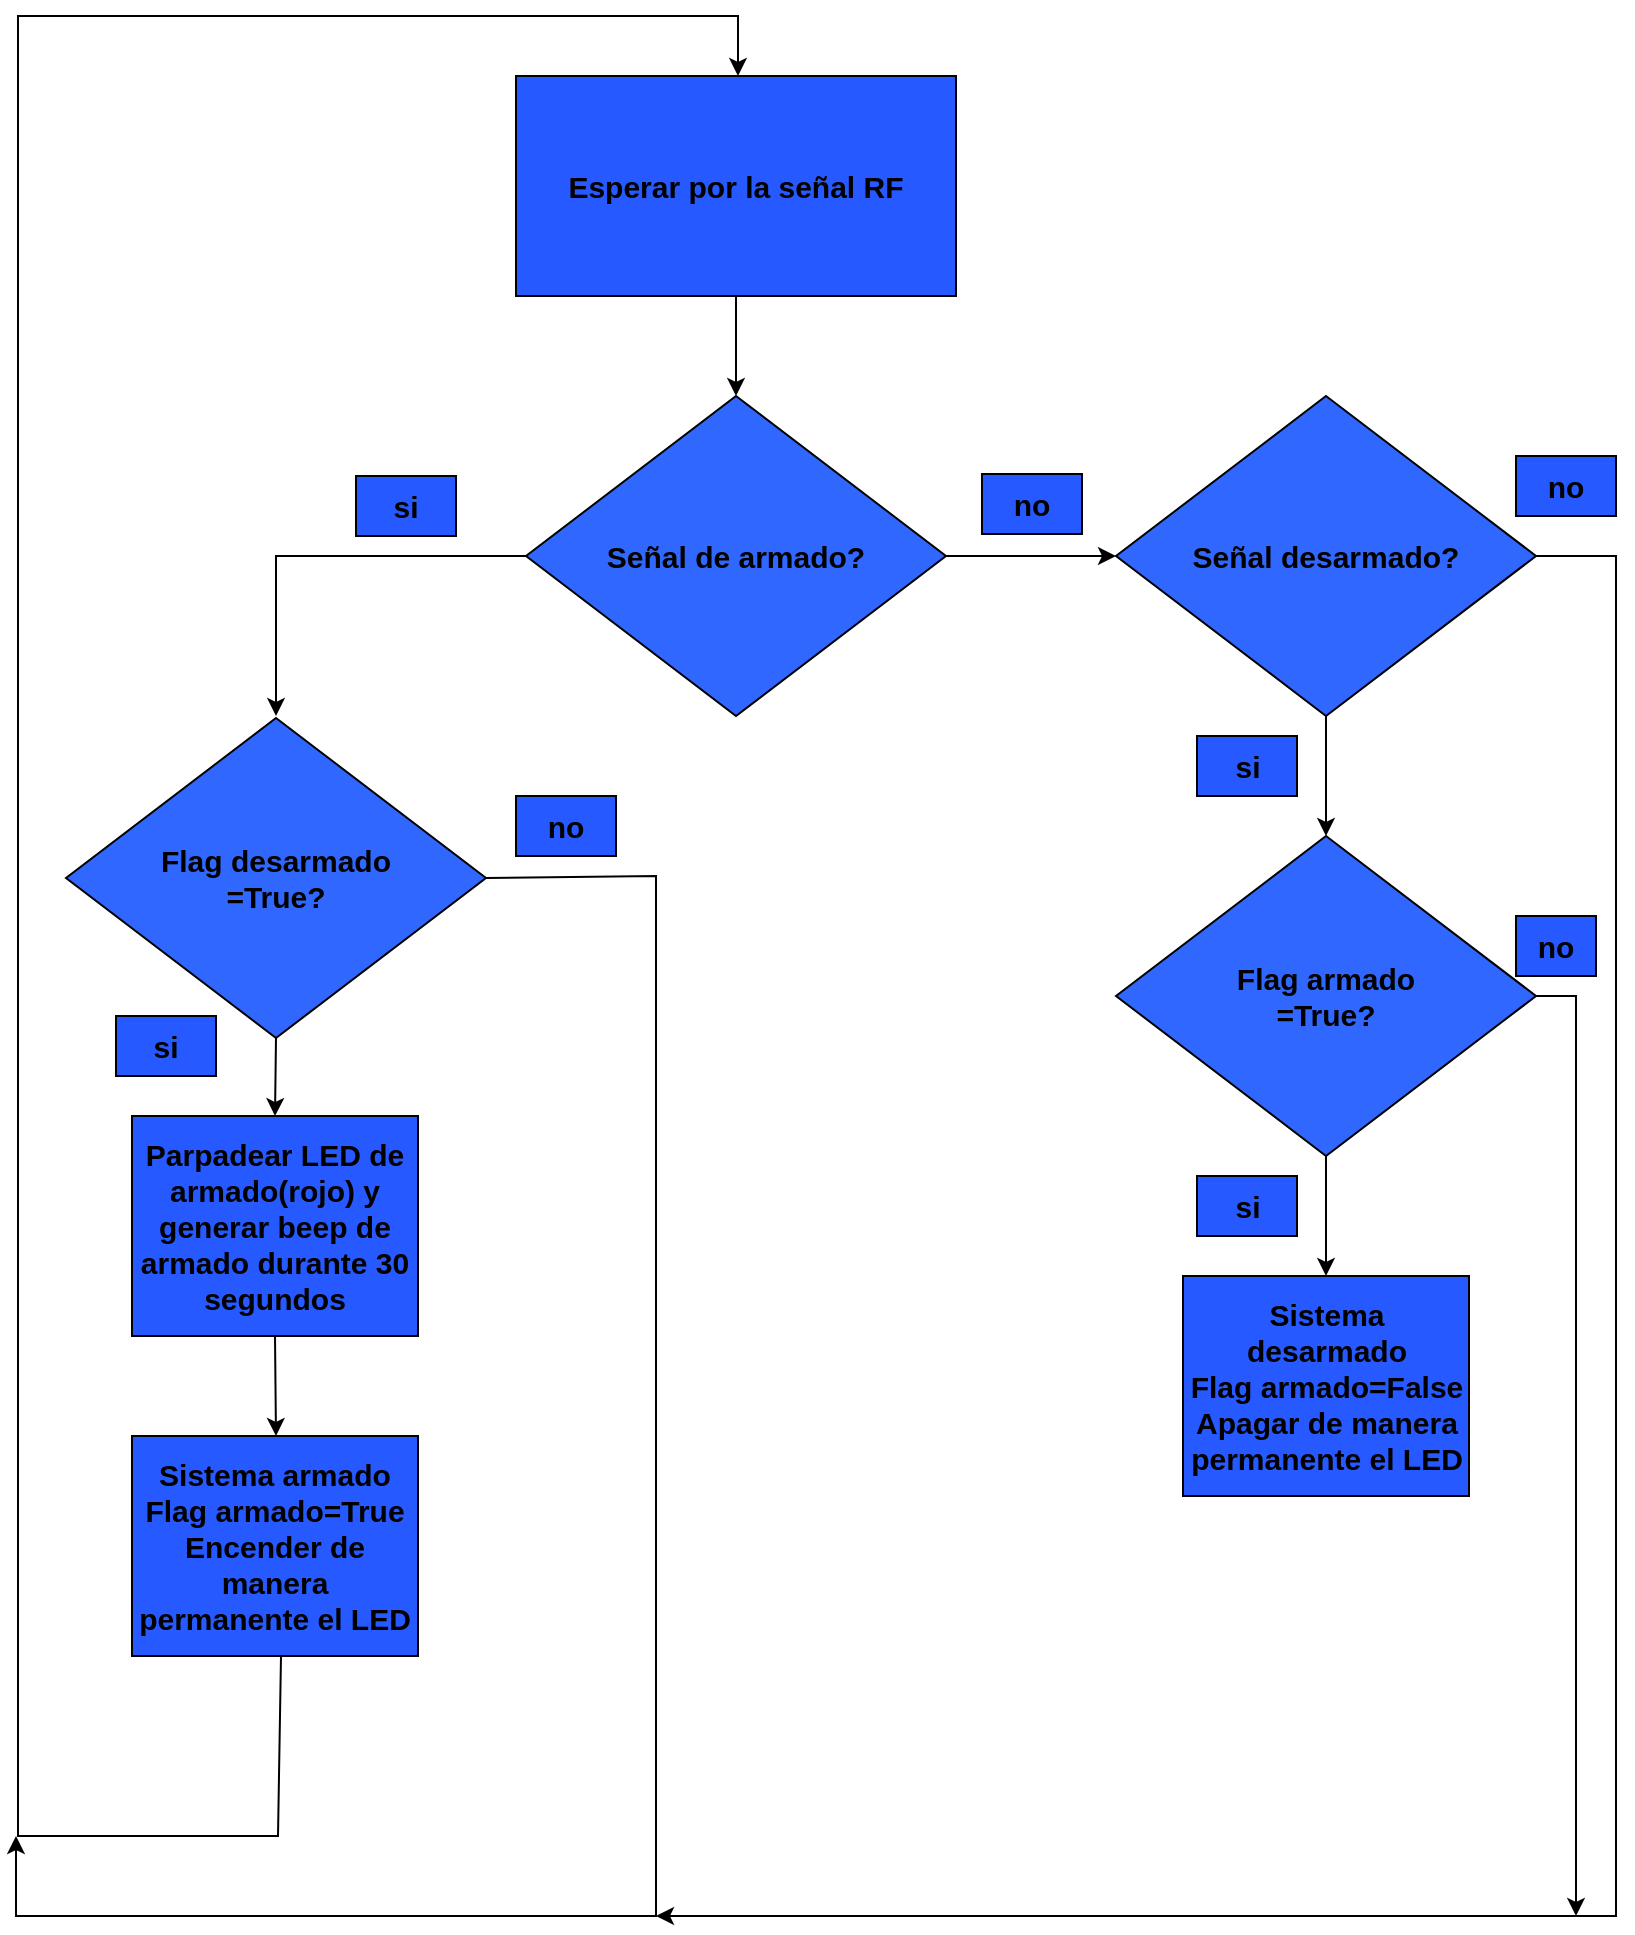 <mxfile version="24.0.2" type="device">
  <diagram name="Page-1" id="p-SouLgRg3kwMv0pZOvw">
    <mxGraphModel dx="1434" dy="751" grid="1" gridSize="10" guides="1" tooltips="1" connect="1" arrows="1" fold="1" page="1" pageScale="1" pageWidth="850" pageHeight="1100" math="0" shadow="0">
      <root>
        <mxCell id="0" />
        <mxCell id="1" parent="0" />
        <mxCell id="Uqw8qJNZfMgFVZG7fS5e-1" value="&lt;b&gt;&lt;font style=&quot;font-size: 15px;&quot;&gt;Esperar por la señal RF&lt;/font&gt;&lt;/b&gt;" style="rounded=0;whiteSpace=wrap;html=1;fillColor=#2659FF;" vertex="1" parent="1">
          <mxGeometry x="290" y="40" width="220" height="110" as="geometry" />
        </mxCell>
        <mxCell id="Uqw8qJNZfMgFVZG7fS5e-2" value="&lt;b&gt;&lt;font style=&quot;font-size: 15px;&quot;&gt;Parpadear LED de armado(rojo) y generar beep de armado durante 30 segundos&lt;/font&gt;&lt;/b&gt;" style="rounded=0;whiteSpace=wrap;html=1;fillColor=#2659FF;" vertex="1" parent="1">
          <mxGeometry x="98" y="560" width="143" height="110" as="geometry" />
        </mxCell>
        <mxCell id="Uqw8qJNZfMgFVZG7fS5e-4" value="&lt;b&gt;&lt;font style=&quot;font-size: 15px;&quot;&gt;Señal de armado?&lt;/font&gt;&lt;/b&gt;" style="rhombus;whiteSpace=wrap;html=1;fillColor=#3068FF;" vertex="1" parent="1">
          <mxGeometry x="295" y="200" width="210" height="160" as="geometry" />
        </mxCell>
        <mxCell id="Uqw8qJNZfMgFVZG7fS5e-5" value="&lt;span style=&quot;font-size: 15px;&quot;&gt;&lt;b&gt;Flag desarmado&lt;/b&gt;&lt;/span&gt;&lt;div&gt;&lt;span style=&quot;font-size: 15px;&quot;&gt;&lt;b&gt;=True?&lt;/b&gt;&lt;/span&gt;&lt;/div&gt;" style="rhombus;whiteSpace=wrap;html=1;fillColor=#3068FF;" vertex="1" parent="1">
          <mxGeometry x="65" y="361" width="210" height="160" as="geometry" />
        </mxCell>
        <mxCell id="Uqw8qJNZfMgFVZG7fS5e-6" value="&lt;span style=&quot;font-size: 15px;&quot;&gt;&lt;b&gt;Señal desarmado?&lt;/b&gt;&lt;/span&gt;" style="rhombus;whiteSpace=wrap;html=1;fillColor=#3068FF;" vertex="1" parent="1">
          <mxGeometry x="590" y="200" width="210" height="160" as="geometry" />
        </mxCell>
        <mxCell id="Uqw8qJNZfMgFVZG7fS5e-7" value="&lt;b&gt;&lt;font style=&quot;font-size: 15px;&quot;&gt;Sistema armado&lt;/font&gt;&lt;/b&gt;&lt;div&gt;&lt;span style=&quot;font-size: 15px;&quot;&gt;&lt;b&gt;Flag armado=True&lt;br&gt;&lt;/b&gt;&lt;/span&gt;&lt;div&gt;&lt;b&gt;&lt;font style=&quot;font-size: 15px;&quot;&gt;Encender de manera permanente el LED&lt;/font&gt;&lt;/b&gt;&lt;/div&gt;&lt;/div&gt;" style="rounded=0;whiteSpace=wrap;html=1;fillColor=#2659FF;" vertex="1" parent="1">
          <mxGeometry x="98" y="720" width="143" height="110" as="geometry" />
        </mxCell>
        <mxCell id="Uqw8qJNZfMgFVZG7fS5e-8" value="" style="endArrow=classic;html=1;rounded=0;exitX=0;exitY=0.5;exitDx=0;exitDy=0;" edge="1" parent="1" source="Uqw8qJNZfMgFVZG7fS5e-4">
          <mxGeometry width="50" height="50" relative="1" as="geometry">
            <mxPoint x="400" y="520" as="sourcePoint" />
            <mxPoint x="170" y="360" as="targetPoint" />
            <Array as="points">
              <mxPoint x="170" y="280" />
            </Array>
          </mxGeometry>
        </mxCell>
        <mxCell id="Uqw8qJNZfMgFVZG7fS5e-10" value="" style="endArrow=classic;html=1;rounded=0;exitX=0.5;exitY=1;exitDx=0;exitDy=0;entryX=0.5;entryY=0;entryDx=0;entryDy=0;" edge="1" parent="1" source="Uqw8qJNZfMgFVZG7fS5e-1" target="Uqw8qJNZfMgFVZG7fS5e-4">
          <mxGeometry width="50" height="50" relative="1" as="geometry">
            <mxPoint x="560" y="30" as="sourcePoint" />
            <mxPoint x="600" y="350" as="targetPoint" />
          </mxGeometry>
        </mxCell>
        <mxCell id="Uqw8qJNZfMgFVZG7fS5e-11" value="" style="endArrow=classic;html=1;rounded=0;exitX=0.5;exitY=1;exitDx=0;exitDy=0;entryX=0.5;entryY=0;entryDx=0;entryDy=0;" edge="1" parent="1" source="Uqw8qJNZfMgFVZG7fS5e-5" target="Uqw8qJNZfMgFVZG7fS5e-2">
          <mxGeometry width="50" height="50" relative="1" as="geometry">
            <mxPoint x="400" y="400" as="sourcePoint" />
            <mxPoint x="450" y="350" as="targetPoint" />
          </mxGeometry>
        </mxCell>
        <mxCell id="Uqw8qJNZfMgFVZG7fS5e-12" value="" style="endArrow=classic;html=1;rounded=0;exitX=0.5;exitY=1;exitDx=0;exitDy=0;" edge="1" parent="1" source="Uqw8qJNZfMgFVZG7fS5e-2">
          <mxGeometry width="50" height="50" relative="1" as="geometry">
            <mxPoint x="167" y="678" as="sourcePoint" />
            <mxPoint x="170" y="720" as="targetPoint" />
          </mxGeometry>
        </mxCell>
        <mxCell id="Uqw8qJNZfMgFVZG7fS5e-13" value="" style="endArrow=classic;html=1;rounded=0;exitX=0.5;exitY=1;exitDx=0;exitDy=0;entryX=0.5;entryY=0;entryDx=0;entryDy=0;" edge="1" parent="1">
          <mxGeometry width="50" height="50" relative="1" as="geometry">
            <mxPoint x="172.5" y="830" as="sourcePoint" />
            <mxPoint x="401" y="40" as="targetPoint" />
            <Array as="points">
              <mxPoint x="171" y="920" />
              <mxPoint x="41" y="920" />
              <mxPoint x="41" y="620" />
              <mxPoint x="41" y="10" />
              <mxPoint x="241" y="10" />
              <mxPoint x="401" y="10" />
            </Array>
          </mxGeometry>
        </mxCell>
        <mxCell id="Uqw8qJNZfMgFVZG7fS5e-15" value="&lt;span style=&quot;font-size: 15px;&quot;&gt;&lt;b&gt;si&lt;/b&gt;&lt;/span&gt;" style="rounded=0;whiteSpace=wrap;html=1;fillColor=#2659FF;" vertex="1" parent="1">
          <mxGeometry x="90" y="510" width="50" height="30" as="geometry" />
        </mxCell>
        <mxCell id="Uqw8qJNZfMgFVZG7fS5e-16" value="&lt;span style=&quot;font-size: 15px;&quot;&gt;&lt;b&gt;no&lt;/b&gt;&lt;/span&gt;" style="rounded=0;whiteSpace=wrap;html=1;fillColor=#2659FF;" vertex="1" parent="1">
          <mxGeometry x="290" y="400" width="50" height="30" as="geometry" />
        </mxCell>
        <mxCell id="Uqw8qJNZfMgFVZG7fS5e-17" value="" style="endArrow=classic;html=1;rounded=0;exitX=1;exitY=0.5;exitDx=0;exitDy=0;" edge="1" parent="1" source="Uqw8qJNZfMgFVZG7fS5e-5">
          <mxGeometry width="50" height="50" relative="1" as="geometry">
            <mxPoint x="400" y="550" as="sourcePoint" />
            <mxPoint x="40" y="920" as="targetPoint" />
            <Array as="points">
              <mxPoint x="360" y="440" />
              <mxPoint x="360" y="960" />
              <mxPoint x="40" y="960" />
            </Array>
          </mxGeometry>
        </mxCell>
        <mxCell id="Uqw8qJNZfMgFVZG7fS5e-18" value="&lt;span style=&quot;font-size: 15px;&quot;&gt;&lt;b&gt;si&lt;/b&gt;&lt;/span&gt;" style="rounded=0;whiteSpace=wrap;html=1;fillColor=#2659FF;" vertex="1" parent="1">
          <mxGeometry x="210" y="240" width="50" height="30" as="geometry" />
        </mxCell>
        <mxCell id="Uqw8qJNZfMgFVZG7fS5e-19" value="&lt;span style=&quot;font-size: 15px;&quot;&gt;&lt;b&gt;no&lt;/b&gt;&lt;/span&gt;" style="rounded=0;whiteSpace=wrap;html=1;fillColor=#2659FF;" vertex="1" parent="1">
          <mxGeometry x="523" y="239" width="50" height="30" as="geometry" />
        </mxCell>
        <mxCell id="Uqw8qJNZfMgFVZG7fS5e-20" value="" style="endArrow=classic;html=1;rounded=0;entryX=0;entryY=0.5;entryDx=0;entryDy=0;exitX=1;exitY=0.5;exitDx=0;exitDy=0;" edge="1" parent="1" source="Uqw8qJNZfMgFVZG7fS5e-4" target="Uqw8qJNZfMgFVZG7fS5e-6">
          <mxGeometry width="50" height="50" relative="1" as="geometry">
            <mxPoint x="400" y="550" as="sourcePoint" />
            <mxPoint x="450" y="500" as="targetPoint" />
          </mxGeometry>
        </mxCell>
        <mxCell id="Uqw8qJNZfMgFVZG7fS5e-21" value="&lt;span style=&quot;font-size: 15px;&quot;&gt;&lt;b&gt;Flag armado&lt;/b&gt;&lt;/span&gt;&lt;div&gt;&lt;span style=&quot;font-size: 15px;&quot;&gt;&lt;b&gt;=True?&lt;/b&gt;&lt;/span&gt;&lt;/div&gt;" style="rhombus;whiteSpace=wrap;html=1;fillColor=#3068FF;" vertex="1" parent="1">
          <mxGeometry x="590" y="420" width="210" height="160" as="geometry" />
        </mxCell>
        <mxCell id="Uqw8qJNZfMgFVZG7fS5e-22" value="" style="endArrow=classic;html=1;rounded=0;entryX=0.5;entryY=0;entryDx=0;entryDy=0;exitX=0.5;exitY=1;exitDx=0;exitDy=0;" edge="1" parent="1" source="Uqw8qJNZfMgFVZG7fS5e-6" target="Uqw8qJNZfMgFVZG7fS5e-21">
          <mxGeometry width="50" height="50" relative="1" as="geometry">
            <mxPoint x="400" y="430" as="sourcePoint" />
            <mxPoint x="450" y="380" as="targetPoint" />
          </mxGeometry>
        </mxCell>
        <mxCell id="Uqw8qJNZfMgFVZG7fS5e-23" value="&lt;b&gt;&lt;font style=&quot;font-size: 15px;&quot;&gt;Sistema desarmado&lt;/font&gt;&lt;/b&gt;&lt;div&gt;&lt;span style=&quot;font-size: 15px;&quot;&gt;&lt;b&gt;Flag armado=False&lt;br&gt;&lt;/b&gt;&lt;/span&gt;&lt;div&gt;&lt;b&gt;&lt;font style=&quot;font-size: 15px;&quot;&gt;Apagar de manera permanente el LED&lt;/font&gt;&lt;/b&gt;&lt;/div&gt;&lt;/div&gt;" style="rounded=0;whiteSpace=wrap;html=1;fillColor=#2659FF;" vertex="1" parent="1">
          <mxGeometry x="623.5" y="640" width="143" height="110" as="geometry" />
        </mxCell>
        <mxCell id="Uqw8qJNZfMgFVZG7fS5e-24" value="" style="endArrow=classic;html=1;rounded=0;entryX=0.5;entryY=0;entryDx=0;entryDy=0;exitX=0.5;exitY=1;exitDx=0;exitDy=0;" edge="1" parent="1" source="Uqw8qJNZfMgFVZG7fS5e-21" target="Uqw8qJNZfMgFVZG7fS5e-23">
          <mxGeometry width="50" height="50" relative="1" as="geometry">
            <mxPoint x="400" y="550" as="sourcePoint" />
            <mxPoint x="450" y="500" as="targetPoint" />
          </mxGeometry>
        </mxCell>
        <mxCell id="Uqw8qJNZfMgFVZG7fS5e-25" value="&lt;span style=&quot;font-size: 15px;&quot;&gt;&lt;b&gt;si&lt;/b&gt;&lt;/span&gt;" style="rounded=0;whiteSpace=wrap;html=1;fillColor=#2659FF;" vertex="1" parent="1">
          <mxGeometry x="630.5" y="370" width="50" height="30" as="geometry" />
        </mxCell>
        <mxCell id="Uqw8qJNZfMgFVZG7fS5e-28" value="&lt;span style=&quot;font-size: 15px;&quot;&gt;&lt;b&gt;no&lt;/b&gt;&lt;/span&gt;" style="rounded=0;whiteSpace=wrap;html=1;fillColor=#2659FF;" vertex="1" parent="1">
          <mxGeometry x="790" y="230" width="50" height="30" as="geometry" />
        </mxCell>
        <mxCell id="Uqw8qJNZfMgFVZG7fS5e-29" value="" style="endArrow=classic;html=1;rounded=0;exitX=1;exitY=0.5;exitDx=0;exitDy=0;" edge="1" parent="1" source="Uqw8qJNZfMgFVZG7fS5e-6">
          <mxGeometry width="50" height="50" relative="1" as="geometry">
            <mxPoint x="400" y="430" as="sourcePoint" />
            <mxPoint x="360" y="960" as="targetPoint" />
            <Array as="points">
              <mxPoint x="840" y="280" />
              <mxPoint x="840" y="400" />
              <mxPoint x="840" y="600" />
              <mxPoint x="840" y="960" />
            </Array>
          </mxGeometry>
        </mxCell>
        <mxCell id="Uqw8qJNZfMgFVZG7fS5e-32" value="&lt;span style=&quot;font-size: 15px;&quot;&gt;&lt;b&gt;si&lt;/b&gt;&lt;/span&gt;" style="rounded=0;whiteSpace=wrap;html=1;fillColor=#2659FF;" vertex="1" parent="1">
          <mxGeometry x="630.5" y="590" width="50" height="30" as="geometry" />
        </mxCell>
        <mxCell id="Uqw8qJNZfMgFVZG7fS5e-33" value="" style="endArrow=classic;html=1;rounded=0;exitX=1;exitY=0.5;exitDx=0;exitDy=0;" edge="1" parent="1" source="Uqw8qJNZfMgFVZG7fS5e-21">
          <mxGeometry width="50" height="50" relative="1" as="geometry">
            <mxPoint x="400" y="790" as="sourcePoint" />
            <mxPoint x="820" y="960" as="targetPoint" />
            <Array as="points">
              <mxPoint x="820" y="500" />
            </Array>
          </mxGeometry>
        </mxCell>
        <mxCell id="Uqw8qJNZfMgFVZG7fS5e-34" value="&lt;span style=&quot;font-size: 15px;&quot;&gt;&lt;b&gt;no&lt;/b&gt;&lt;/span&gt;" style="rounded=0;whiteSpace=wrap;html=1;fillColor=#2659FF;" vertex="1" parent="1">
          <mxGeometry x="790" y="460" width="40" height="30" as="geometry" />
        </mxCell>
      </root>
    </mxGraphModel>
  </diagram>
</mxfile>
